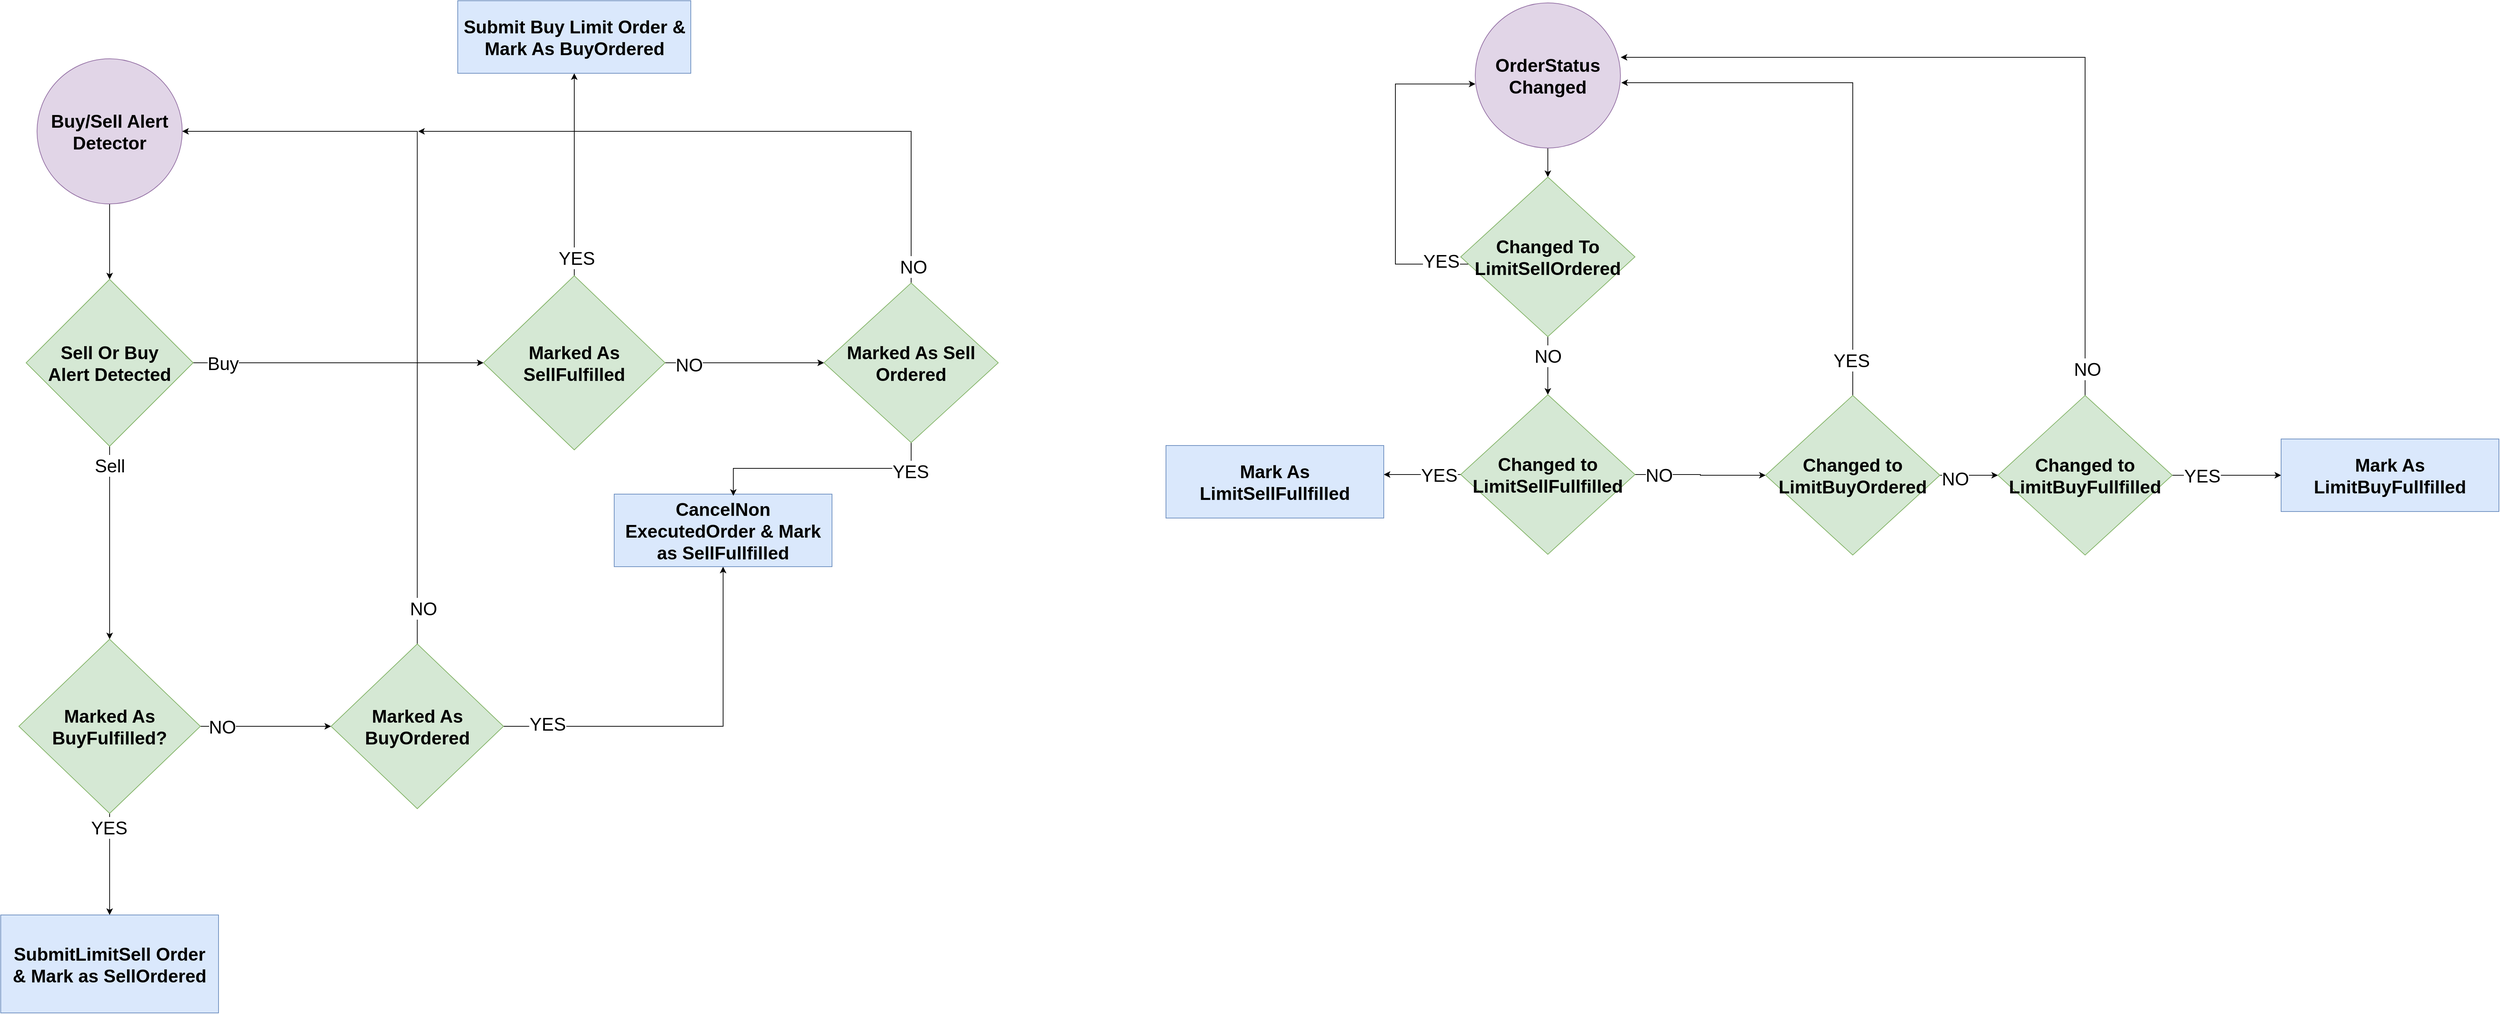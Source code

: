 <mxfile version="14.8.6" type="github">
  <diagram id="C5RBs43oDa-KdzZeNtuy" name="Page-1">
    <mxGraphModel dx="5550" dy="2990" grid="1" gridSize="10" guides="1" tooltips="1" connect="1" arrows="1" fold="1" page="1" pageScale="1" pageWidth="1169" pageHeight="827" math="0" shadow="0">
      <root>
        <mxCell id="WIyWlLk6GJQsqaUBKTNV-0" />
        <mxCell id="WIyWlLk6GJQsqaUBKTNV-1" parent="WIyWlLk6GJQsqaUBKTNV-0" />
        <mxCell id="lnbEZevAB6vKnUXMi4Jg-66" style="edgeStyle=orthogonalEdgeStyle;rounded=0;orthogonalLoop=1;jettySize=auto;html=1;fontSize=25;" parent="WIyWlLk6GJQsqaUBKTNV-1" source="lnbEZevAB6vKnUXMi4Jg-4" target="lnbEZevAB6vKnUXMi4Jg-10" edge="1">
          <mxGeometry relative="1" as="geometry" />
        </mxCell>
        <mxCell id="lnbEZevAB6vKnUXMi4Jg-4" value="&lt;span style=&quot;font-size: 25px;&quot;&gt;Buy/Sell Alert Detector&lt;/span&gt;" style="ellipse;whiteSpace=wrap;html=1;aspect=fixed;fillColor=#e1d5e7;strokeColor=#9673a6;fontSize=25;fontStyle=1" parent="WIyWlLk6GJQsqaUBKTNV-1" vertex="1">
          <mxGeometry x="85" y="110" width="200" height="200" as="geometry" />
        </mxCell>
        <mxCell id="lnbEZevAB6vKnUXMi4Jg-25" value="" style="edgeStyle=orthogonalEdgeStyle;rounded=0;orthogonalLoop=1;jettySize=auto;html=1;fontSize=20;" parent="WIyWlLk6GJQsqaUBKTNV-1" source="lnbEZevAB6vKnUXMi4Jg-10" target="lnbEZevAB6vKnUXMi4Jg-24" edge="1">
          <mxGeometry relative="1" as="geometry" />
        </mxCell>
        <mxCell id="lnbEZevAB6vKnUXMi4Jg-64" value="Sell" style="edgeLabel;html=1;align=center;verticalAlign=middle;resizable=0;points=[];fontSize=25;" parent="lnbEZevAB6vKnUXMi4Jg-25" vertex="1" connectable="0">
          <mxGeometry x="-0.34" y="-6" relative="1" as="geometry">
            <mxPoint x="6" y="-62" as="offset" />
          </mxGeometry>
        </mxCell>
        <mxCell id="lnbEZevAB6vKnUXMi4Jg-46" value="" style="edgeStyle=orthogonalEdgeStyle;rounded=0;orthogonalLoop=1;jettySize=auto;html=1;fontSize=20;" parent="WIyWlLk6GJQsqaUBKTNV-1" source="lnbEZevAB6vKnUXMi4Jg-10" target="lnbEZevAB6vKnUXMi4Jg-45" edge="1">
          <mxGeometry relative="1" as="geometry" />
        </mxCell>
        <mxCell id="lnbEZevAB6vKnUXMi4Jg-65" value="Buy" style="edgeLabel;html=1;align=center;verticalAlign=middle;resizable=0;points=[];fontSize=25;" parent="lnbEZevAB6vKnUXMi4Jg-46" vertex="1" connectable="0">
          <mxGeometry x="-0.737" y="4" relative="1" as="geometry">
            <mxPoint x="-12" y="4" as="offset" />
          </mxGeometry>
        </mxCell>
        <mxCell id="lnbEZevAB6vKnUXMi4Jg-10" value="Sell Or Buy &lt;br style=&quot;font-size: 25px;&quot;&gt;Alert Detected" style="rhombus;whiteSpace=wrap;html=1;strokeColor=#82b366;fillColor=#d5e8d4;fontSize=25;fontStyle=1" parent="WIyWlLk6GJQsqaUBKTNV-1" vertex="1">
          <mxGeometry x="70" y="414" width="230" height="230" as="geometry" />
        </mxCell>
        <mxCell id="lnbEZevAB6vKnUXMi4Jg-32" value="" style="edgeStyle=orthogonalEdgeStyle;rounded=0;orthogonalLoop=1;jettySize=auto;html=1;fontSize=20;" parent="WIyWlLk6GJQsqaUBKTNV-1" source="lnbEZevAB6vKnUXMi4Jg-24" target="lnbEZevAB6vKnUXMi4Jg-31" edge="1">
          <mxGeometry relative="1" as="geometry" />
        </mxCell>
        <mxCell id="lnbEZevAB6vKnUXMi4Jg-68" value="NO" style="edgeLabel;html=1;align=center;verticalAlign=middle;resizable=0;points=[];fontSize=25;" parent="lnbEZevAB6vKnUXMi4Jg-32" vertex="1" connectable="0">
          <mxGeometry x="-0.876" y="-5" relative="1" as="geometry">
            <mxPoint x="19" y="-5" as="offset" />
          </mxGeometry>
        </mxCell>
        <mxCell id="lnbEZevAB6vKnUXMi4Jg-43" value="" style="edgeStyle=orthogonalEdgeStyle;rounded=0;orthogonalLoop=1;jettySize=auto;html=1;fontSize=20;" parent="WIyWlLk6GJQsqaUBKTNV-1" source="lnbEZevAB6vKnUXMi4Jg-24" target="lnbEZevAB6vKnUXMi4Jg-42" edge="1">
          <mxGeometry relative="1" as="geometry" />
        </mxCell>
        <mxCell id="lnbEZevAB6vKnUXMi4Jg-67" value="YES" style="edgeLabel;html=1;align=center;verticalAlign=middle;resizable=0;points=[];fontSize=25;" parent="lnbEZevAB6vKnUXMi4Jg-43" vertex="1" connectable="0">
          <mxGeometry x="-0.729" y="-2" relative="1" as="geometry">
            <mxPoint x="1" as="offset" />
          </mxGeometry>
        </mxCell>
        <mxCell id="lnbEZevAB6vKnUXMi4Jg-24" value="Marked As BuyFulfilled?" style="rhombus;whiteSpace=wrap;html=1;strokeColor=#82b366;fillColor=#d5e8d4;fontSize=25;fontStyle=1" parent="WIyWlLk6GJQsqaUBKTNV-1" vertex="1">
          <mxGeometry x="60" y="910" width="250" height="240" as="geometry" />
        </mxCell>
        <mxCell id="lnbEZevAB6vKnUXMi4Jg-34" value="" style="edgeStyle=orthogonalEdgeStyle;rounded=0;orthogonalLoop=1;jettySize=auto;html=1;fontSize=20;" parent="WIyWlLk6GJQsqaUBKTNV-1" source="lnbEZevAB6vKnUXMi4Jg-31" target="lnbEZevAB6vKnUXMi4Jg-33" edge="1">
          <mxGeometry relative="1" as="geometry">
            <Array as="points">
              <mxPoint x="780" y="1030" />
              <mxPoint x="780" y="1030" />
            </Array>
          </mxGeometry>
        </mxCell>
        <mxCell id="lnbEZevAB6vKnUXMi4Jg-70" value="YES" style="edgeLabel;html=1;align=center;verticalAlign=middle;resizable=0;points=[];fontSize=25;" parent="lnbEZevAB6vKnUXMi4Jg-34" vertex="1" connectable="0">
          <mxGeometry x="-0.801" y="4" relative="1" as="geometry">
            <mxPoint x="8" as="offset" />
          </mxGeometry>
        </mxCell>
        <mxCell id="lnbEZevAB6vKnUXMi4Jg-37" style="edgeStyle=orthogonalEdgeStyle;rounded=0;orthogonalLoop=1;jettySize=auto;html=1;fontSize=20;entryX=1;entryY=0.5;entryDx=0;entryDy=0;" parent="WIyWlLk6GJQsqaUBKTNV-1" source="lnbEZevAB6vKnUXMi4Jg-31" target="lnbEZevAB6vKnUXMi4Jg-4" edge="1">
          <mxGeometry relative="1" as="geometry">
            <mxPoint x="360" y="190" as="targetPoint" />
            <Array as="points">
              <mxPoint x="609" y="210" />
            </Array>
          </mxGeometry>
        </mxCell>
        <mxCell id="lnbEZevAB6vKnUXMi4Jg-69" value="NO" style="edgeLabel;html=1;align=center;verticalAlign=middle;resizable=0;points=[];fontSize=25;" parent="lnbEZevAB6vKnUXMi4Jg-37" vertex="1" connectable="0">
          <mxGeometry x="-0.904" y="-8" relative="1" as="geometry">
            <mxPoint as="offset" />
          </mxGeometry>
        </mxCell>
        <mxCell id="lnbEZevAB6vKnUXMi4Jg-31" value="Marked As BuyOrdered" style="rhombus;whiteSpace=wrap;html=1;strokeColor=#82b366;fillColor=#d5e8d4;fontSize=25;fontStyle=1" parent="WIyWlLk6GJQsqaUBKTNV-1" vertex="1">
          <mxGeometry x="490" y="916.5" width="237.5" height="227" as="geometry" />
        </mxCell>
        <mxCell id="lnbEZevAB6vKnUXMi4Jg-33" value="CancelNon ExecutedOrder &amp;amp; Mark as SellFullfilled" style="whiteSpace=wrap;html=1;fontSize=25;strokeColor=#6c8ebf;fillColor=#dae8fc;fontStyle=1" parent="WIyWlLk6GJQsqaUBKTNV-1" vertex="1">
          <mxGeometry x="880" y="710" width="300" height="100" as="geometry" />
        </mxCell>
        <mxCell id="lnbEZevAB6vKnUXMi4Jg-42" value="SubmitLimitSell Order&lt;br style=&quot;font-size: 25px;&quot;&gt;&amp;amp; Mark as SellOrdered" style="whiteSpace=wrap;html=1;fontSize=25;strokeColor=#6c8ebf;fillColor=#dae8fc;fontStyle=1" parent="WIyWlLk6GJQsqaUBKTNV-1" vertex="1">
          <mxGeometry x="35" y="1290" width="300" height="135" as="geometry" />
        </mxCell>
        <mxCell id="lnbEZevAB6vKnUXMi4Jg-53" value="" style="edgeStyle=orthogonalEdgeStyle;rounded=0;orthogonalLoop=1;jettySize=auto;html=1;fontSize=20;" parent="WIyWlLk6GJQsqaUBKTNV-1" source="lnbEZevAB6vKnUXMi4Jg-45" target="lnbEZevAB6vKnUXMi4Jg-52" edge="1">
          <mxGeometry relative="1" as="geometry" />
        </mxCell>
        <mxCell id="lnbEZevAB6vKnUXMi4Jg-71" value="YES" style="edgeLabel;html=1;align=center;verticalAlign=middle;resizable=0;points=[];fontSize=25;" parent="lnbEZevAB6vKnUXMi4Jg-53" vertex="1" connectable="0">
          <mxGeometry x="-0.82" y="-3" relative="1" as="geometry">
            <mxPoint as="offset" />
          </mxGeometry>
        </mxCell>
        <mxCell id="lnbEZevAB6vKnUXMi4Jg-74" style="edgeStyle=orthogonalEdgeStyle;rounded=0;orthogonalLoop=1;jettySize=auto;html=1;entryX=0;entryY=0.5;entryDx=0;entryDy=0;fontSize=25;" parent="WIyWlLk6GJQsqaUBKTNV-1" source="lnbEZevAB6vKnUXMi4Jg-45" target="lnbEZevAB6vKnUXMi4Jg-49" edge="1">
          <mxGeometry relative="1" as="geometry" />
        </mxCell>
        <mxCell id="lnbEZevAB6vKnUXMi4Jg-75" value="NO" style="edgeLabel;html=1;align=center;verticalAlign=middle;resizable=0;points=[];fontSize=25;" parent="lnbEZevAB6vKnUXMi4Jg-74" vertex="1" connectable="0">
          <mxGeometry x="-0.822" y="-2" relative="1" as="geometry">
            <mxPoint x="13" as="offset" />
          </mxGeometry>
        </mxCell>
        <mxCell id="lnbEZevAB6vKnUXMi4Jg-45" value="Marked As SellFulfilled" style="rhombus;whiteSpace=wrap;html=1;strokeColor=#82b366;fillColor=#d5e8d4;fontSize=25;fontStyle=1" parent="WIyWlLk6GJQsqaUBKTNV-1" vertex="1">
          <mxGeometry x="700" y="409" width="250" height="240" as="geometry" />
        </mxCell>
        <mxCell id="lnbEZevAB6vKnUXMi4Jg-76" style="edgeStyle=orthogonalEdgeStyle;rounded=0;orthogonalLoop=1;jettySize=auto;html=1;entryX=0.547;entryY=0.023;entryDx=0;entryDy=0;entryPerimeter=0;fontSize=25;" parent="WIyWlLk6GJQsqaUBKTNV-1" source="lnbEZevAB6vKnUXMi4Jg-49" target="lnbEZevAB6vKnUXMi4Jg-33" edge="1">
          <mxGeometry relative="1" as="geometry" />
        </mxCell>
        <mxCell id="lnbEZevAB6vKnUXMi4Jg-79" value="YES" style="edgeLabel;html=1;align=center;verticalAlign=middle;resizable=0;points=[];fontSize=25;" parent="lnbEZevAB6vKnUXMi4Jg-76" vertex="1" connectable="0">
          <mxGeometry x="-0.771" y="4" relative="1" as="geometry">
            <mxPoint y="-1" as="offset" />
          </mxGeometry>
        </mxCell>
        <mxCell id="lnbEZevAB6vKnUXMi4Jg-77" style="edgeStyle=orthogonalEdgeStyle;rounded=0;orthogonalLoop=1;jettySize=auto;html=1;fontSize=25;" parent="WIyWlLk6GJQsqaUBKTNV-1" source="lnbEZevAB6vKnUXMi4Jg-49" edge="1">
          <mxGeometry relative="1" as="geometry">
            <mxPoint x="610" y="210" as="targetPoint" />
            <Array as="points">
              <mxPoint x="1289" y="210" />
              <mxPoint x="620" y="210" />
            </Array>
          </mxGeometry>
        </mxCell>
        <mxCell id="lnbEZevAB6vKnUXMi4Jg-78" value="NO" style="edgeLabel;html=1;align=center;verticalAlign=middle;resizable=0;points=[];fontSize=25;" parent="lnbEZevAB6vKnUXMi4Jg-77" vertex="1" connectable="0">
          <mxGeometry x="-0.947" y="-3" relative="1" as="geometry">
            <mxPoint as="offset" />
          </mxGeometry>
        </mxCell>
        <mxCell id="lnbEZevAB6vKnUXMi4Jg-49" value="Marked As Sell Ordered" style="rhombus;whiteSpace=wrap;html=1;fontSize=25;strokeColor=#82b366;fillColor=#d5e8d4;fontStyle=1" parent="WIyWlLk6GJQsqaUBKTNV-1" vertex="1">
          <mxGeometry x="1169" y="419" width="240" height="220" as="geometry" />
        </mxCell>
        <mxCell id="lnbEZevAB6vKnUXMi4Jg-52" value="Submit Buy Limit Order &amp;amp; Mark As BuyOrdered" style="whiteSpace=wrap;html=1;fontSize=25;strokeColor=#6c8ebf;fillColor=#dae8fc;fontStyle=1" parent="WIyWlLk6GJQsqaUBKTNV-1" vertex="1">
          <mxGeometry x="664.5" y="30" width="321" height="100" as="geometry" />
        </mxCell>
        <mxCell id="1N7RwLKSy1Np171S3m1c-3" style="edgeStyle=orthogonalEdgeStyle;rounded=0;orthogonalLoop=1;jettySize=auto;html=1;entryX=0.5;entryY=0;entryDx=0;entryDy=0;" edge="1" parent="WIyWlLk6GJQsqaUBKTNV-1" source="1N7RwLKSy1Np171S3m1c-0" target="1N7RwLKSy1Np171S3m1c-1">
          <mxGeometry relative="1" as="geometry" />
        </mxCell>
        <mxCell id="1N7RwLKSy1Np171S3m1c-0" value="&lt;span style=&quot;font-size: 25px&quot;&gt;OrderStatus Changed&lt;/span&gt;" style="ellipse;whiteSpace=wrap;html=1;aspect=fixed;fillColor=#e1d5e7;strokeColor=#9673a6;fontSize=25;fontStyle=1" vertex="1" parent="WIyWlLk6GJQsqaUBKTNV-1">
          <mxGeometry x="2066" y="33" width="200" height="200" as="geometry" />
        </mxCell>
        <mxCell id="1N7RwLKSy1Np171S3m1c-4" style="edgeStyle=orthogonalEdgeStyle;rounded=0;orthogonalLoop=1;jettySize=auto;html=1;entryX=0.001;entryY=0.559;entryDx=0;entryDy=0;entryPerimeter=0;" edge="1" parent="WIyWlLk6GJQsqaUBKTNV-1" source="1N7RwLKSy1Np171S3m1c-1" target="1N7RwLKSy1Np171S3m1c-0">
          <mxGeometry relative="1" as="geometry">
            <mxPoint x="2056" y="143" as="targetPoint" />
            <Array as="points">
              <mxPoint x="1956" y="393" />
              <mxPoint x="1956" y="145" />
            </Array>
          </mxGeometry>
        </mxCell>
        <mxCell id="1N7RwLKSy1Np171S3m1c-5" value="YES" style="edgeLabel;html=1;align=center;verticalAlign=middle;resizable=0;points=[];fontSize=25;" vertex="1" connectable="0" parent="1N7RwLKSy1Np171S3m1c-4">
          <mxGeometry x="-0.892" y="-5" relative="1" as="geometry">
            <mxPoint x="-13" as="offset" />
          </mxGeometry>
        </mxCell>
        <mxCell id="1N7RwLKSy1Np171S3m1c-7" value="" style="edgeStyle=orthogonalEdgeStyle;rounded=0;orthogonalLoop=1;jettySize=auto;html=1;fontSize=25;entryX=0.5;entryY=0;entryDx=0;entryDy=0;" edge="1" parent="WIyWlLk6GJQsqaUBKTNV-1" source="1N7RwLKSy1Np171S3m1c-1" target="1N7RwLKSy1Np171S3m1c-10">
          <mxGeometry relative="1" as="geometry">
            <mxPoint x="2167" y="657" as="targetPoint" />
          </mxGeometry>
        </mxCell>
        <mxCell id="1N7RwLKSy1Np171S3m1c-8" value="NO" style="edgeLabel;html=1;align=center;verticalAlign=middle;resizable=0;points=[];fontSize=25;" vertex="1" connectable="0" parent="1N7RwLKSy1Np171S3m1c-7">
          <mxGeometry x="-0.704" y="-1" relative="1" as="geometry">
            <mxPoint x="1" y="14" as="offset" />
          </mxGeometry>
        </mxCell>
        <mxCell id="1N7RwLKSy1Np171S3m1c-1" value="Changed To LimitSellOrdered" style="rhombus;whiteSpace=wrap;html=1;fontSize=25;strokeColor=#82b366;fillColor=#d5e8d4;fontStyle=1" vertex="1" parent="WIyWlLk6GJQsqaUBKTNV-1">
          <mxGeometry x="2046" y="273" width="240" height="220" as="geometry" />
        </mxCell>
        <mxCell id="1N7RwLKSy1Np171S3m1c-14" style="edgeStyle=orthogonalEdgeStyle;rounded=0;orthogonalLoop=1;jettySize=auto;html=1;fontSize=25;" edge="1" parent="WIyWlLk6GJQsqaUBKTNV-1" source="1N7RwLKSy1Np171S3m1c-10">
          <mxGeometry relative="1" as="geometry">
            <mxPoint x="1940" y="683" as="targetPoint" />
            <Array as="points">
              <mxPoint x="1940" y="683" />
            </Array>
          </mxGeometry>
        </mxCell>
        <mxCell id="1N7RwLKSy1Np171S3m1c-15" value="YES" style="edgeLabel;html=1;align=center;verticalAlign=middle;resizable=0;points=[];fontSize=25;" vertex="1" connectable="0" parent="1N7RwLKSy1Np171S3m1c-14">
          <mxGeometry x="-0.787" y="1" relative="1" as="geometry">
            <mxPoint x="-19" y="-1" as="offset" />
          </mxGeometry>
        </mxCell>
        <mxCell id="1N7RwLKSy1Np171S3m1c-18" value="" style="edgeStyle=orthogonalEdgeStyle;rounded=0;orthogonalLoop=1;jettySize=auto;html=1;fontSize=25;" edge="1" parent="WIyWlLk6GJQsqaUBKTNV-1" source="1N7RwLKSy1Np171S3m1c-10" target="1N7RwLKSy1Np171S3m1c-17">
          <mxGeometry relative="1" as="geometry" />
        </mxCell>
        <mxCell id="1N7RwLKSy1Np171S3m1c-27" value="NO" style="edgeLabel;html=1;align=center;verticalAlign=middle;resizable=0;points=[];fontSize=25;" vertex="1" connectable="0" parent="1N7RwLKSy1Np171S3m1c-18">
          <mxGeometry x="-0.784" y="-6" relative="1" as="geometry">
            <mxPoint x="13" y="-6" as="offset" />
          </mxGeometry>
        </mxCell>
        <mxCell id="1N7RwLKSy1Np171S3m1c-10" value="Changed to LimitSellFullfilled" style="rhombus;whiteSpace=wrap;html=1;fontSize=25;strokeColor=#82b366;fillColor=#d5e8d4;fontStyle=1" vertex="1" parent="WIyWlLk6GJQsqaUBKTNV-1">
          <mxGeometry x="2046" y="573" width="240" height="220" as="geometry" />
        </mxCell>
        <mxCell id="1N7RwLKSy1Np171S3m1c-13" value="Mark As LimitSellFullfilled" style="whiteSpace=wrap;html=1;fontSize=25;strokeColor=#6c8ebf;fillColor=#dae8fc;fontStyle=1" vertex="1" parent="WIyWlLk6GJQsqaUBKTNV-1">
          <mxGeometry x="1640" y="643" width="300" height="100" as="geometry" />
        </mxCell>
        <mxCell id="1N7RwLKSy1Np171S3m1c-19" style="edgeStyle=orthogonalEdgeStyle;rounded=0;orthogonalLoop=1;jettySize=auto;html=1;fontSize=25;entryX=1.006;entryY=0.545;entryDx=0;entryDy=0;entryPerimeter=0;exitX=0.5;exitY=0;exitDx=0;exitDy=0;" edge="1" parent="WIyWlLk6GJQsqaUBKTNV-1" source="1N7RwLKSy1Np171S3m1c-17" target="1N7RwLKSy1Np171S3m1c-0">
          <mxGeometry relative="1" as="geometry">
            <mxPoint x="2396" y="143" as="targetPoint" />
            <Array as="points">
              <mxPoint x="2586" y="143" />
              <mxPoint x="2267" y="143" />
            </Array>
          </mxGeometry>
        </mxCell>
        <mxCell id="1N7RwLKSy1Np171S3m1c-20" value="YES" style="edgeLabel;html=1;align=center;verticalAlign=middle;resizable=0;points=[];fontSize=25;" vertex="1" connectable="0" parent="1N7RwLKSy1Np171S3m1c-19">
          <mxGeometry x="-0.868" y="2" relative="1" as="geometry">
            <mxPoint as="offset" />
          </mxGeometry>
        </mxCell>
        <mxCell id="1N7RwLKSy1Np171S3m1c-22" value="" style="edgeStyle=orthogonalEdgeStyle;rounded=0;orthogonalLoop=1;jettySize=auto;html=1;fontSize=25;" edge="1" parent="WIyWlLk6GJQsqaUBKTNV-1" source="1N7RwLKSy1Np171S3m1c-17" target="1N7RwLKSy1Np171S3m1c-21">
          <mxGeometry relative="1" as="geometry" />
        </mxCell>
        <mxCell id="1N7RwLKSy1Np171S3m1c-25" value="NO" style="edgeLabel;html=1;align=center;verticalAlign=middle;resizable=0;points=[];fontSize=25;" vertex="1" connectable="0" parent="1N7RwLKSy1Np171S3m1c-22">
          <mxGeometry x="-0.685" y="-4" relative="1" as="geometry">
            <mxPoint x="8" as="offset" />
          </mxGeometry>
        </mxCell>
        <mxCell id="1N7RwLKSy1Np171S3m1c-17" value="Changed to LimitBuyOrdered" style="rhombus;whiteSpace=wrap;html=1;fontSize=25;strokeColor=#82b366;fillColor=#d5e8d4;fontStyle=1" vertex="1" parent="WIyWlLk6GJQsqaUBKTNV-1">
          <mxGeometry x="2466" y="574" width="240" height="220" as="geometry" />
        </mxCell>
        <mxCell id="1N7RwLKSy1Np171S3m1c-24" style="edgeStyle=orthogonalEdgeStyle;rounded=0;orthogonalLoop=1;jettySize=auto;html=1;entryX=0;entryY=0.5;entryDx=0;entryDy=0;fontSize=25;" edge="1" parent="WIyWlLk6GJQsqaUBKTNV-1" source="1N7RwLKSy1Np171S3m1c-21" target="1N7RwLKSy1Np171S3m1c-23">
          <mxGeometry relative="1" as="geometry" />
        </mxCell>
        <mxCell id="1N7RwLKSy1Np171S3m1c-26" value="YES" style="edgeLabel;html=1;align=center;verticalAlign=middle;resizable=0;points=[];fontSize=25;" vertex="1" connectable="0" parent="1N7RwLKSy1Np171S3m1c-24">
          <mxGeometry x="-0.821" y="1" relative="1" as="geometry">
            <mxPoint x="27" y="1" as="offset" />
          </mxGeometry>
        </mxCell>
        <mxCell id="1N7RwLKSy1Np171S3m1c-28" style="edgeStyle=orthogonalEdgeStyle;rounded=0;orthogonalLoop=1;jettySize=auto;html=1;fontSize=25;entryX=1.002;entryY=0.375;entryDx=0;entryDy=0;entryPerimeter=0;" edge="1" parent="WIyWlLk6GJQsqaUBKTNV-1" source="1N7RwLKSy1Np171S3m1c-21" target="1N7RwLKSy1Np171S3m1c-0">
          <mxGeometry relative="1" as="geometry">
            <mxPoint x="2786" y="113" as="targetPoint" />
            <Array as="points">
              <mxPoint x="2906" y="108" />
            </Array>
          </mxGeometry>
        </mxCell>
        <mxCell id="1N7RwLKSy1Np171S3m1c-29" value="NO" style="edgeLabel;html=1;align=center;verticalAlign=middle;resizable=0;points=[];fontSize=25;" vertex="1" connectable="0" parent="1N7RwLKSy1Np171S3m1c-28">
          <mxGeometry x="-0.933" y="-3" relative="1" as="geometry">
            <mxPoint as="offset" />
          </mxGeometry>
        </mxCell>
        <mxCell id="1N7RwLKSy1Np171S3m1c-21" value="Changed to LimitBuyFullfilled" style="rhombus;whiteSpace=wrap;html=1;fontSize=25;strokeColor=#82b366;fillColor=#d5e8d4;fontStyle=1" vertex="1" parent="WIyWlLk6GJQsqaUBKTNV-1">
          <mxGeometry x="2786" y="574" width="240" height="220" as="geometry" />
        </mxCell>
        <mxCell id="1N7RwLKSy1Np171S3m1c-23" value="Mark As LimitBuyFullfilled" style="whiteSpace=wrap;html=1;fontSize=25;strokeColor=#6c8ebf;fillColor=#dae8fc;fontStyle=1" vertex="1" parent="WIyWlLk6GJQsqaUBKTNV-1">
          <mxGeometry x="3176" y="634" width="300" height="100" as="geometry" />
        </mxCell>
      </root>
    </mxGraphModel>
  </diagram>
</mxfile>
